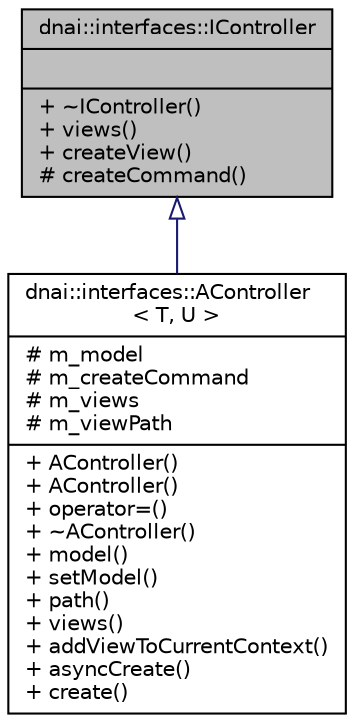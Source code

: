 digraph "dnai::interfaces::IController"
{
  edge [fontname="Helvetica",fontsize="10",labelfontname="Helvetica",labelfontsize="10"];
  node [fontname="Helvetica",fontsize="10",shape=record];
  Node1 [label="{dnai::interfaces::IController\n||+ ~IController()\l+ views()\l+ createView()\l# createCommand()\l}",height=0.2,width=0.4,color="black", fillcolor="grey75", style="filled", fontcolor="black"];
  Node1 -> Node2 [dir="back",color="midnightblue",fontsize="10",style="solid",arrowtail="onormal",fontname="Helvetica"];
  Node2 [label="{dnai::interfaces::AController\l\< T, U \>\n|# m_model\l# m_createCommand\l# m_views\l# m_viewPath\l|+ AController()\l+ AController()\l+ operator=()\l+ ~AController()\l+ model()\l+ setModel()\l+ path()\l+ views()\l+ addViewToCurrentContext()\l+ asyncCreate()\l+ create()\l}",height=0.2,width=0.4,color="black", fillcolor="white", style="filled",URL="$classdnai_1_1interfaces_1_1_a_controller.html"];
}
